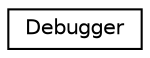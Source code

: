 digraph "Graphical Class Hierarchy"
{
 // LATEX_PDF_SIZE
  edge [fontname="Helvetica",fontsize="10",labelfontname="Helvetica",labelfontsize="10"];
  node [fontname="Helvetica",fontsize="10",shape=record];
  rankdir="LR";
  Node0 [label="Debugger",height=0.2,width=0.4,color="black", fillcolor="white", style="filled",URL="$class_debugger.html",tooltip="helper functions and flags to aid in debugging aspects of the engine"];
}
